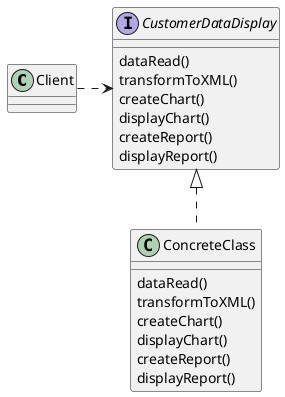 @startuml
class Client
interface CustomerDataDisplay{
dataRead()
transformToXML()
createChart()
displayChart()
createReport()
displayReport()
}
Client ..right> CustomerDataDisplay

class ConcreteClass {
dataRead()
transformToXML()
createChart()
displayChart()
createReport()
displayReport()
}
ConcreteClass ..up|> CustomerDataDisplay

@enduml